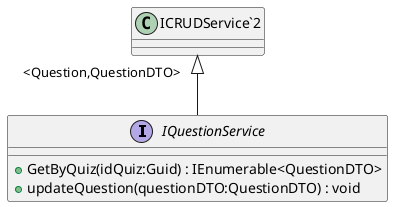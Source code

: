 @startuml
interface IQuestionService {
    + GetByQuiz(idQuiz:Guid) : IEnumerable<QuestionDTO>
    + updateQuestion(questionDTO:QuestionDTO) : void
}
"ICRUDService`2" "<Question,QuestionDTO>" <|-- IQuestionService
@enduml
